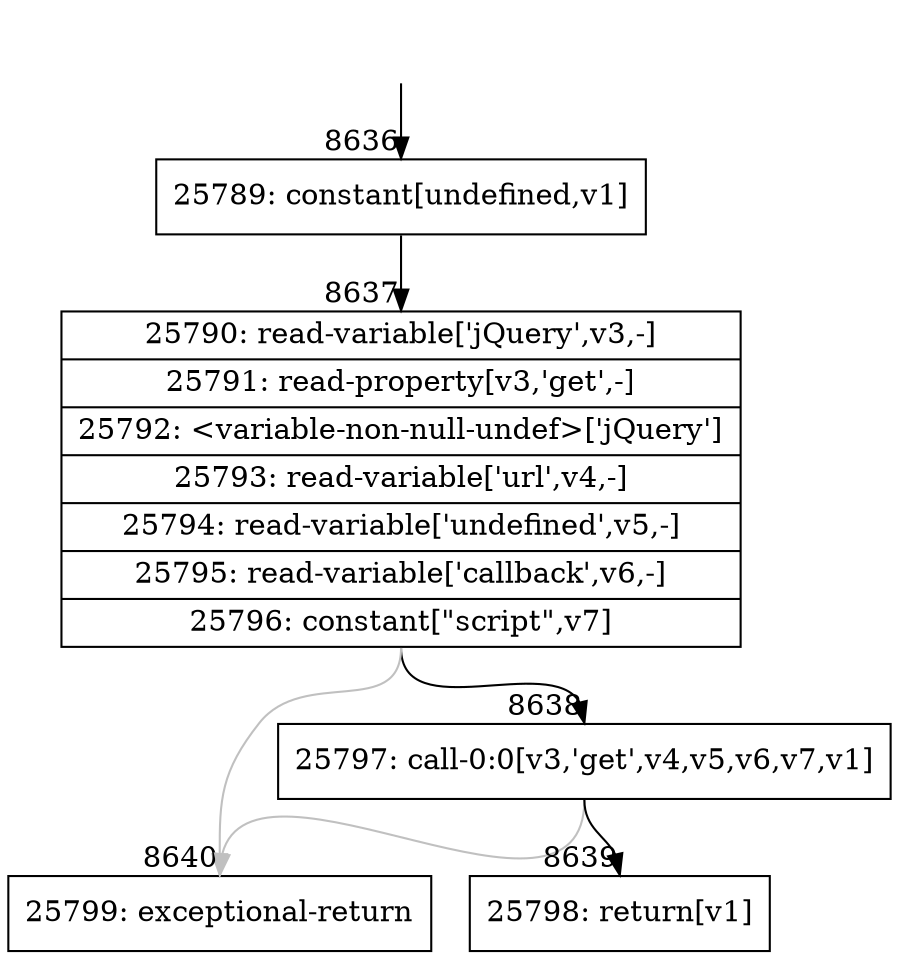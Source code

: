 digraph {
rankdir="TD"
BB_entry524[shape=none,label=""];
BB_entry524 -> BB8636 [tailport=s, headport=n, headlabel="    8636"]
BB8636 [shape=record label="{25789: constant[undefined,v1]}" ] 
BB8636 -> BB8637 [tailport=s, headport=n, headlabel="      8637"]
BB8637 [shape=record label="{25790: read-variable['jQuery',v3,-]|25791: read-property[v3,'get',-]|25792: \<variable-non-null-undef\>['jQuery']|25793: read-variable['url',v4,-]|25794: read-variable['undefined',v5,-]|25795: read-variable['callback',v6,-]|25796: constant[\"script\",v7]}" ] 
BB8637 -> BB8638 [tailport=s, headport=n, headlabel="      8638"]
BB8637 -> BB8640 [tailport=s, headport=n, color=gray, headlabel="      8640"]
BB8638 [shape=record label="{25797: call-0:0[v3,'get',v4,v5,v6,v7,v1]}" ] 
BB8638 -> BB8639 [tailport=s, headport=n, headlabel="      8639"]
BB8638 -> BB8640 [tailport=s, headport=n, color=gray]
BB8639 [shape=record label="{25798: return[v1]}" ] 
BB8640 [shape=record label="{25799: exceptional-return}" ] 
}
